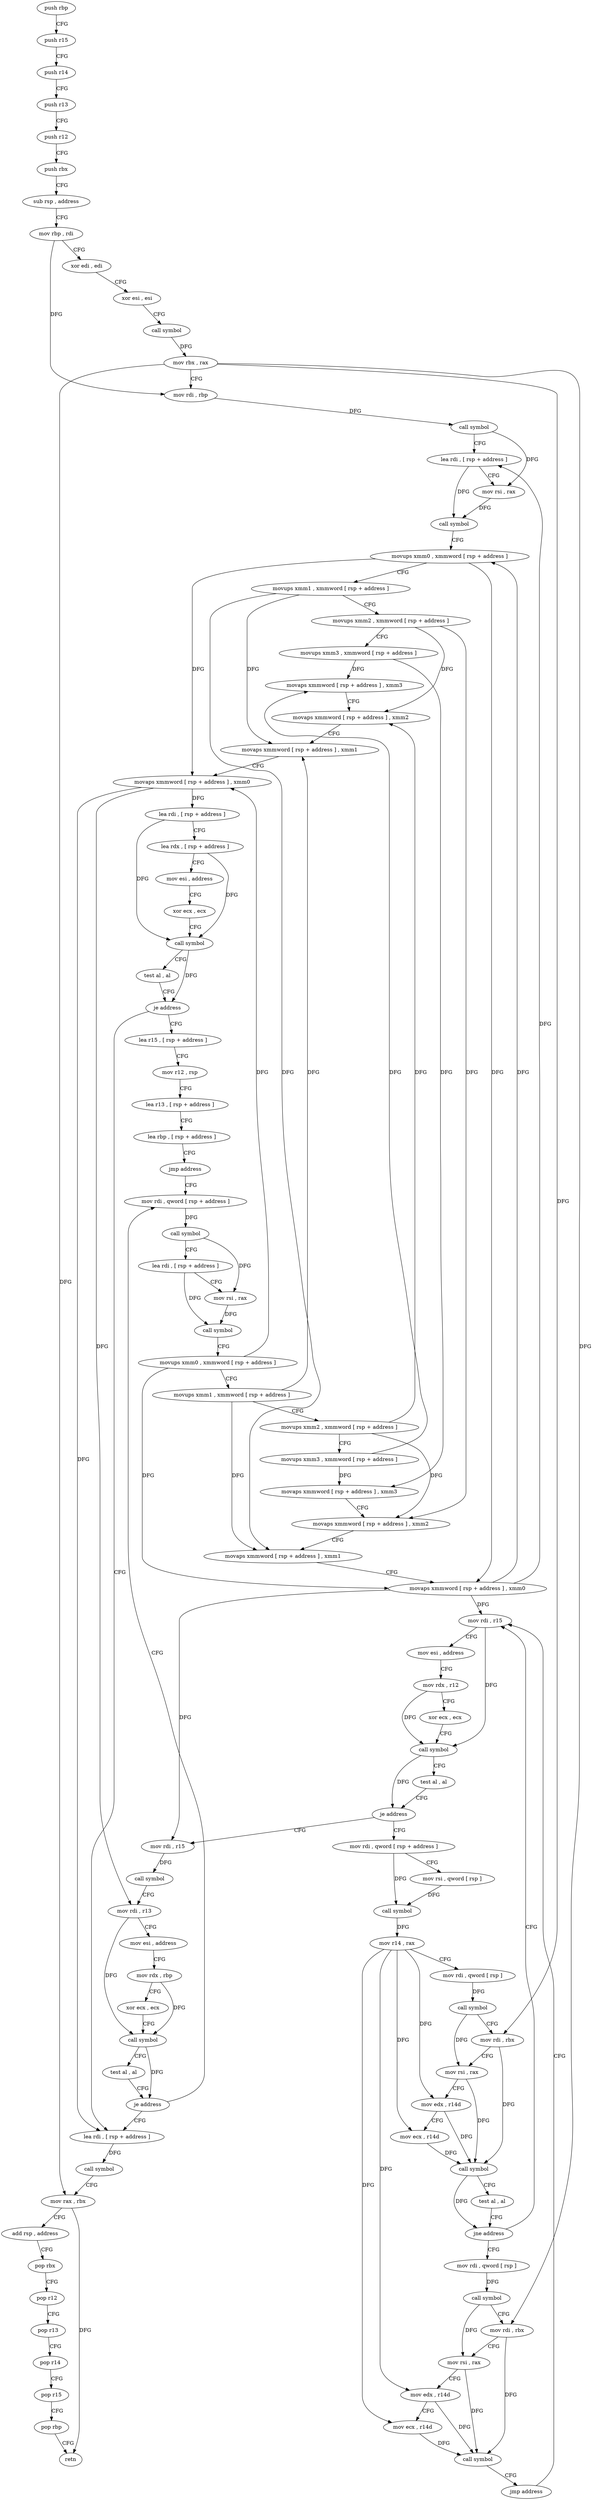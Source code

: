 digraph "func" {
"4217472" [label = "push rbp" ]
"4217473" [label = "push r15" ]
"4217475" [label = "push r14" ]
"4217477" [label = "push r13" ]
"4217479" [label = "push r12" ]
"4217481" [label = "push rbx" ]
"4217482" [label = "sub rsp , address" ]
"4217489" [label = "mov rbp , rdi" ]
"4217492" [label = "xor edi , edi" ]
"4217494" [label = "xor esi , esi" ]
"4217496" [label = "call symbol" ]
"4217501" [label = "mov rbx , rax" ]
"4217504" [label = "mov rdi , rbp" ]
"4217507" [label = "call symbol" ]
"4217512" [label = "lea rdi , [ rsp + address ]" ]
"4217517" [label = "mov rsi , rax" ]
"4217520" [label = "call symbol" ]
"4217525" [label = "movups xmm0 , xmmword [ rsp + address ]" ]
"4217530" [label = "movups xmm1 , xmmword [ rsp + address ]" ]
"4217535" [label = "movups xmm2 , xmmword [ rsp + address ]" ]
"4217540" [label = "movups xmm3 , xmmword [ rsp + address ]" ]
"4217545" [label = "movaps xmmword [ rsp + address ] , xmm3" ]
"4217553" [label = "movaps xmmword [ rsp + address ] , xmm2" ]
"4217558" [label = "movaps xmmword [ rsp + address ] , xmm1" ]
"4217563" [label = "movaps xmmword [ rsp + address ] , xmm0" ]
"4217568" [label = "lea rdi , [ rsp + address ]" ]
"4217573" [label = "lea rdx , [ rsp + address ]" ]
"4217578" [label = "mov esi , address" ]
"4217583" [label = "xor ecx , ecx" ]
"4217585" [label = "call symbol" ]
"4217590" [label = "test al , al" ]
"4217592" [label = "je address" ]
"4217845" [label = "lea rdi , [ rsp + address ]" ]
"4217598" [label = "lea r15 , [ rsp + address ]" ]
"4217850" [label = "call symbol" ]
"4217855" [label = "mov rax , rbx" ]
"4217858" [label = "add rsp , address" ]
"4217865" [label = "pop rbx" ]
"4217866" [label = "pop r12" ]
"4217868" [label = "pop r13" ]
"4217870" [label = "pop r14" ]
"4217872" [label = "pop r15" ]
"4217874" [label = "pop rbp" ]
"4217875" [label = "retn" ]
"4217603" [label = "mov r12 , rsp" ]
"4217606" [label = "lea r13 , [ rsp + address ]" ]
"4217611" [label = "lea rbp , [ rsp + address ]" ]
"4217616" [label = "jmp address" ]
"4217666" [label = "mov rdi , qword [ rsp + address ]" ]
"4217671" [label = "call symbol" ]
"4217676" [label = "lea rdi , [ rsp + address ]" ]
"4217684" [label = "mov rsi , rax" ]
"4217687" [label = "call symbol" ]
"4217692" [label = "movups xmm0 , xmmword [ rsp + address ]" ]
"4217700" [label = "movups xmm1 , xmmword [ rsp + address ]" ]
"4217708" [label = "movups xmm2 , xmmword [ rsp + address ]" ]
"4217716" [label = "movups xmm3 , xmmword [ rsp + address ]" ]
"4217724" [label = "movaps xmmword [ rsp + address ] , xmm3" ]
"4217729" [label = "movaps xmmword [ rsp + address ] , xmm2" ]
"4217734" [label = "movaps xmmword [ rsp + address ] , xmm1" ]
"4217739" [label = "movaps xmmword [ rsp + address ] , xmm0" ]
"4217744" [label = "mov rdi , r15" ]
"4217632" [label = "mov rdi , r15" ]
"4217635" [label = "call symbol" ]
"4217640" [label = "mov rdi , r13" ]
"4217643" [label = "mov esi , address" ]
"4217648" [label = "mov rdx , rbp" ]
"4217651" [label = "xor ecx , ecx" ]
"4217653" [label = "call symbol" ]
"4217658" [label = "test al , al" ]
"4217660" [label = "je address" ]
"4217770" [label = "mov rdi , qword [ rsp + address ]" ]
"4217775" [label = "mov rsi , qword [ rsp ]" ]
"4217779" [label = "call symbol" ]
"4217784" [label = "mov r14 , rax" ]
"4217787" [label = "mov rdi , qword [ rsp ]" ]
"4217791" [label = "call symbol" ]
"4217796" [label = "mov rdi , rbx" ]
"4217799" [label = "mov rsi , rax" ]
"4217802" [label = "mov edx , r14d" ]
"4217805" [label = "mov ecx , r14d" ]
"4217808" [label = "call symbol" ]
"4217813" [label = "test al , al" ]
"4217815" [label = "jne address" ]
"4217817" [label = "mov rdi , qword [ rsp ]" ]
"4217747" [label = "mov esi , address" ]
"4217752" [label = "mov rdx , r12" ]
"4217755" [label = "xor ecx , ecx" ]
"4217757" [label = "call symbol" ]
"4217762" [label = "test al , al" ]
"4217764" [label = "je address" ]
"4217821" [label = "call symbol" ]
"4217826" [label = "mov rdi , rbx" ]
"4217829" [label = "mov rsi , rax" ]
"4217832" [label = "mov edx , r14d" ]
"4217835" [label = "mov ecx , r14d" ]
"4217838" [label = "call symbol" ]
"4217843" [label = "jmp address" ]
"4217472" -> "4217473" [ label = "CFG" ]
"4217473" -> "4217475" [ label = "CFG" ]
"4217475" -> "4217477" [ label = "CFG" ]
"4217477" -> "4217479" [ label = "CFG" ]
"4217479" -> "4217481" [ label = "CFG" ]
"4217481" -> "4217482" [ label = "CFG" ]
"4217482" -> "4217489" [ label = "CFG" ]
"4217489" -> "4217492" [ label = "CFG" ]
"4217489" -> "4217504" [ label = "DFG" ]
"4217492" -> "4217494" [ label = "CFG" ]
"4217494" -> "4217496" [ label = "CFG" ]
"4217496" -> "4217501" [ label = "DFG" ]
"4217501" -> "4217504" [ label = "CFG" ]
"4217501" -> "4217855" [ label = "DFG" ]
"4217501" -> "4217796" [ label = "DFG" ]
"4217501" -> "4217826" [ label = "DFG" ]
"4217504" -> "4217507" [ label = "DFG" ]
"4217507" -> "4217512" [ label = "CFG" ]
"4217507" -> "4217517" [ label = "DFG" ]
"4217512" -> "4217517" [ label = "CFG" ]
"4217512" -> "4217520" [ label = "DFG" ]
"4217517" -> "4217520" [ label = "DFG" ]
"4217520" -> "4217525" [ label = "CFG" ]
"4217525" -> "4217530" [ label = "CFG" ]
"4217525" -> "4217563" [ label = "DFG" ]
"4217525" -> "4217739" [ label = "DFG" ]
"4217530" -> "4217535" [ label = "CFG" ]
"4217530" -> "4217558" [ label = "DFG" ]
"4217530" -> "4217734" [ label = "DFG" ]
"4217535" -> "4217540" [ label = "CFG" ]
"4217535" -> "4217553" [ label = "DFG" ]
"4217535" -> "4217729" [ label = "DFG" ]
"4217540" -> "4217545" [ label = "DFG" ]
"4217540" -> "4217724" [ label = "DFG" ]
"4217545" -> "4217553" [ label = "CFG" ]
"4217553" -> "4217558" [ label = "CFG" ]
"4217558" -> "4217563" [ label = "CFG" ]
"4217563" -> "4217568" [ label = "DFG" ]
"4217563" -> "4217845" [ label = "DFG" ]
"4217563" -> "4217640" [ label = "DFG" ]
"4217568" -> "4217573" [ label = "CFG" ]
"4217568" -> "4217585" [ label = "DFG" ]
"4217573" -> "4217578" [ label = "CFG" ]
"4217573" -> "4217585" [ label = "DFG" ]
"4217578" -> "4217583" [ label = "CFG" ]
"4217583" -> "4217585" [ label = "CFG" ]
"4217585" -> "4217590" [ label = "CFG" ]
"4217585" -> "4217592" [ label = "DFG" ]
"4217590" -> "4217592" [ label = "CFG" ]
"4217592" -> "4217845" [ label = "CFG" ]
"4217592" -> "4217598" [ label = "CFG" ]
"4217845" -> "4217850" [ label = "DFG" ]
"4217598" -> "4217603" [ label = "CFG" ]
"4217850" -> "4217855" [ label = "CFG" ]
"4217855" -> "4217858" [ label = "CFG" ]
"4217855" -> "4217875" [ label = "DFG" ]
"4217858" -> "4217865" [ label = "CFG" ]
"4217865" -> "4217866" [ label = "CFG" ]
"4217866" -> "4217868" [ label = "CFG" ]
"4217868" -> "4217870" [ label = "CFG" ]
"4217870" -> "4217872" [ label = "CFG" ]
"4217872" -> "4217874" [ label = "CFG" ]
"4217874" -> "4217875" [ label = "CFG" ]
"4217603" -> "4217606" [ label = "CFG" ]
"4217606" -> "4217611" [ label = "CFG" ]
"4217611" -> "4217616" [ label = "CFG" ]
"4217616" -> "4217666" [ label = "CFG" ]
"4217666" -> "4217671" [ label = "DFG" ]
"4217671" -> "4217676" [ label = "CFG" ]
"4217671" -> "4217684" [ label = "DFG" ]
"4217676" -> "4217684" [ label = "CFG" ]
"4217676" -> "4217687" [ label = "DFG" ]
"4217684" -> "4217687" [ label = "DFG" ]
"4217687" -> "4217692" [ label = "CFG" ]
"4217692" -> "4217700" [ label = "CFG" ]
"4217692" -> "4217563" [ label = "DFG" ]
"4217692" -> "4217739" [ label = "DFG" ]
"4217700" -> "4217708" [ label = "CFG" ]
"4217700" -> "4217558" [ label = "DFG" ]
"4217700" -> "4217734" [ label = "DFG" ]
"4217708" -> "4217716" [ label = "CFG" ]
"4217708" -> "4217553" [ label = "DFG" ]
"4217708" -> "4217729" [ label = "DFG" ]
"4217716" -> "4217724" [ label = "DFG" ]
"4217716" -> "4217545" [ label = "DFG" ]
"4217724" -> "4217729" [ label = "CFG" ]
"4217729" -> "4217734" [ label = "CFG" ]
"4217734" -> "4217739" [ label = "CFG" ]
"4217739" -> "4217744" [ label = "DFG" ]
"4217739" -> "4217512" [ label = "DFG" ]
"4217739" -> "4217525" [ label = "DFG" ]
"4217739" -> "4217632" [ label = "DFG" ]
"4217744" -> "4217747" [ label = "CFG" ]
"4217744" -> "4217757" [ label = "DFG" ]
"4217632" -> "4217635" [ label = "DFG" ]
"4217635" -> "4217640" [ label = "CFG" ]
"4217640" -> "4217643" [ label = "CFG" ]
"4217640" -> "4217653" [ label = "DFG" ]
"4217643" -> "4217648" [ label = "CFG" ]
"4217648" -> "4217651" [ label = "CFG" ]
"4217648" -> "4217653" [ label = "DFG" ]
"4217651" -> "4217653" [ label = "CFG" ]
"4217653" -> "4217658" [ label = "CFG" ]
"4217653" -> "4217660" [ label = "DFG" ]
"4217658" -> "4217660" [ label = "CFG" ]
"4217660" -> "4217845" [ label = "CFG" ]
"4217660" -> "4217666" [ label = "CFG" ]
"4217770" -> "4217775" [ label = "CFG" ]
"4217770" -> "4217779" [ label = "DFG" ]
"4217775" -> "4217779" [ label = "DFG" ]
"4217779" -> "4217784" [ label = "DFG" ]
"4217784" -> "4217787" [ label = "CFG" ]
"4217784" -> "4217802" [ label = "DFG" ]
"4217784" -> "4217805" [ label = "DFG" ]
"4217784" -> "4217832" [ label = "DFG" ]
"4217784" -> "4217835" [ label = "DFG" ]
"4217787" -> "4217791" [ label = "DFG" ]
"4217791" -> "4217796" [ label = "CFG" ]
"4217791" -> "4217799" [ label = "DFG" ]
"4217796" -> "4217799" [ label = "CFG" ]
"4217796" -> "4217808" [ label = "DFG" ]
"4217799" -> "4217802" [ label = "CFG" ]
"4217799" -> "4217808" [ label = "DFG" ]
"4217802" -> "4217805" [ label = "CFG" ]
"4217802" -> "4217808" [ label = "DFG" ]
"4217805" -> "4217808" [ label = "DFG" ]
"4217808" -> "4217813" [ label = "CFG" ]
"4217808" -> "4217815" [ label = "DFG" ]
"4217813" -> "4217815" [ label = "CFG" ]
"4217815" -> "4217744" [ label = "CFG" ]
"4217815" -> "4217817" [ label = "CFG" ]
"4217817" -> "4217821" [ label = "DFG" ]
"4217747" -> "4217752" [ label = "CFG" ]
"4217752" -> "4217755" [ label = "CFG" ]
"4217752" -> "4217757" [ label = "DFG" ]
"4217755" -> "4217757" [ label = "CFG" ]
"4217757" -> "4217762" [ label = "CFG" ]
"4217757" -> "4217764" [ label = "DFG" ]
"4217762" -> "4217764" [ label = "CFG" ]
"4217764" -> "4217632" [ label = "CFG" ]
"4217764" -> "4217770" [ label = "CFG" ]
"4217821" -> "4217826" [ label = "CFG" ]
"4217821" -> "4217829" [ label = "DFG" ]
"4217826" -> "4217829" [ label = "CFG" ]
"4217826" -> "4217838" [ label = "DFG" ]
"4217829" -> "4217832" [ label = "CFG" ]
"4217829" -> "4217838" [ label = "DFG" ]
"4217832" -> "4217835" [ label = "CFG" ]
"4217832" -> "4217838" [ label = "DFG" ]
"4217835" -> "4217838" [ label = "DFG" ]
"4217838" -> "4217843" [ label = "CFG" ]
"4217843" -> "4217744" [ label = "CFG" ]
}
